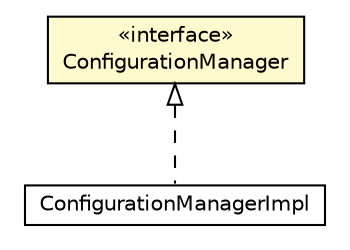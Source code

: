 #!/usr/local/bin/dot
#
# Class diagram 
# Generated by UMLGraph version R5_6-24-gf6e263 (http://www.umlgraph.org/)
#

digraph G {
	edge [fontname="Helvetica",fontsize=10,labelfontname="Helvetica",labelfontsize=10];
	node [fontname="Helvetica",fontsize=10,shape=plaintext];
	nodesep=0.25;
	ranksep=0.5;
	// org.universAAL.middleware.managers.api.ConfigurationManager
	c130300 [label=<<table title="org.universAAL.middleware.managers.api.ConfigurationManager" border="0" cellborder="1" cellspacing="0" cellpadding="2" port="p" bgcolor="lemonChiffon" href="./ConfigurationManager.html">
		<tr><td><table border="0" cellspacing="0" cellpadding="1">
<tr><td align="center" balign="center"> &#171;interface&#187; </td></tr>
<tr><td align="center" balign="center"> ConfigurationManager </td></tr>
		</table></td></tr>
		</table>>, URL="./ConfigurationManager.html", fontname="Helvetica", fontcolor="black", fontsize=10.0];
	// org.universAAL.middleware.managers.configuration.core.impl.ConfigurationManagerImpl
	c130342 [label=<<table title="org.universAAL.middleware.managers.configuration.core.impl.ConfigurationManagerImpl" border="0" cellborder="1" cellspacing="0" cellpadding="2" port="p" href="../configuration/core/impl/ConfigurationManagerImpl.html">
		<tr><td><table border="0" cellspacing="0" cellpadding="1">
<tr><td align="center" balign="center"> ConfigurationManagerImpl </td></tr>
		</table></td></tr>
		</table>>, URL="../configuration/core/impl/ConfigurationManagerImpl.html", fontname="Helvetica", fontcolor="black", fontsize=10.0];
	//org.universAAL.middleware.managers.configuration.core.impl.ConfigurationManagerImpl implements org.universAAL.middleware.managers.api.ConfigurationManager
	c130300:p -> c130342:p [dir=back,arrowtail=empty,style=dashed];
}

